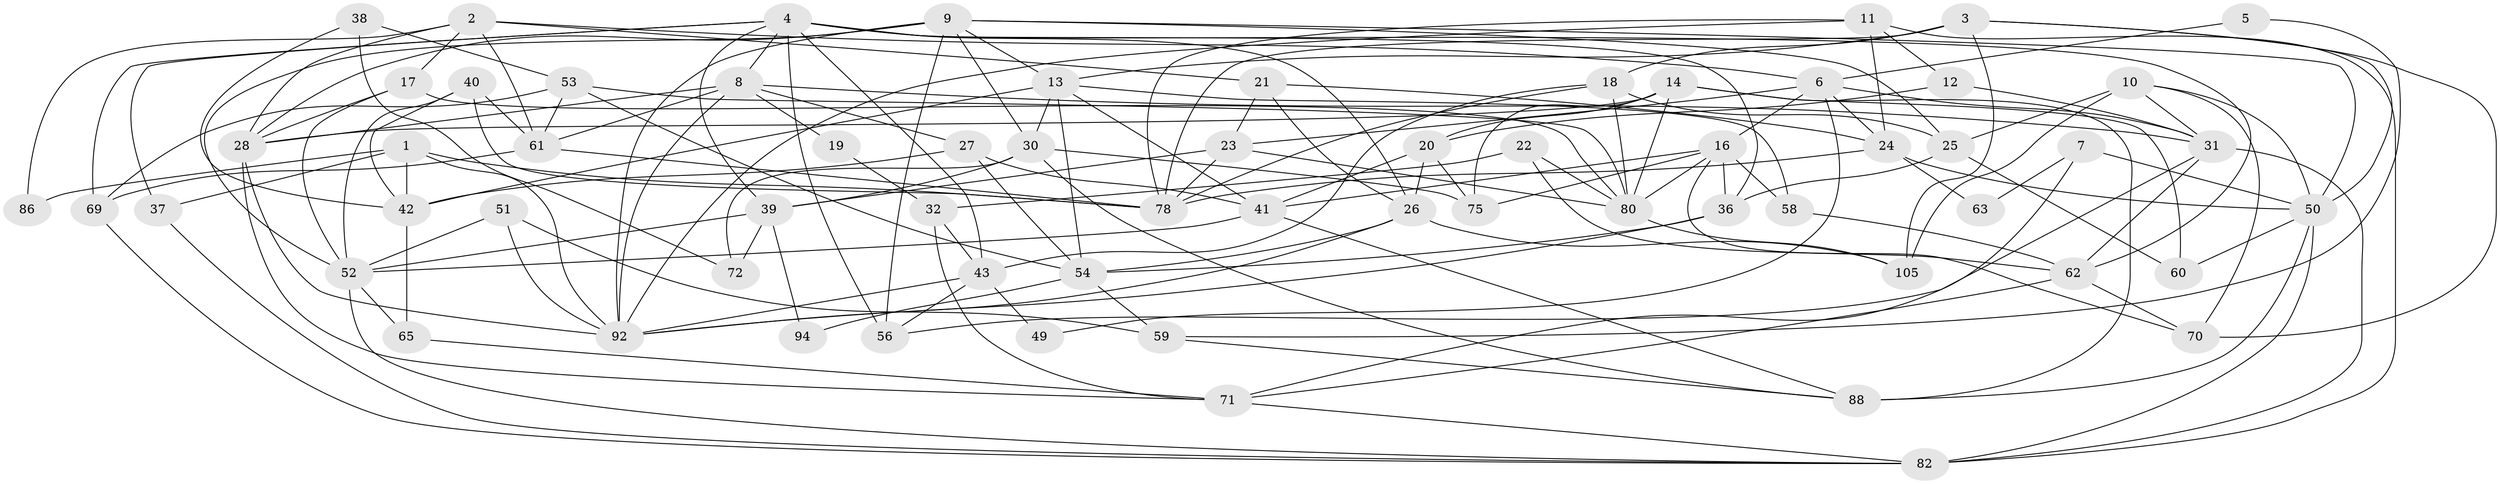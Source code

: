 // Generated by graph-tools (version 1.1) at 2025/24/03/03/25 07:24:04]
// undirected, 65 vertices, 164 edges
graph export_dot {
graph [start="1"]
  node [color=gray90,style=filled];
  1 [super="+46"];
  2 [super="+101"];
  3 [super="+91"];
  4 [super="+15"];
  5;
  6 [super="+87"];
  7;
  8 [super="+35"];
  9 [super="+45"];
  10 [super="+55"];
  11 [super="+34"];
  12;
  13 [super="+66"];
  14 [super="+102"];
  16 [super="+57"];
  17;
  18 [super="+99"];
  19;
  20 [super="+64"];
  21;
  22;
  23 [super="+29"];
  24 [super="+95"];
  25 [super="+33"];
  26 [super="+73"];
  27 [super="+67"];
  28 [super="+44"];
  30 [super="+100"];
  31 [super="+47"];
  32;
  36 [super="+98"];
  37;
  38;
  39 [super="+68"];
  40;
  41 [super="+48"];
  42 [super="+74"];
  43 [super="+90"];
  49;
  50 [super="+79"];
  51;
  52 [super="+93"];
  53 [super="+104"];
  54 [super="+77"];
  56;
  58;
  59;
  60;
  61 [super="+76"];
  62 [super="+85"];
  63;
  65;
  69 [super="+103"];
  70;
  71;
  72 [super="+83"];
  75 [super="+89"];
  78 [super="+81"];
  80 [super="+97"];
  82 [super="+84"];
  86;
  88;
  92 [super="+96"];
  94;
  105;
  1 -- 37;
  1 -- 86;
  1 -- 92;
  1 -- 42;
  1 -- 78;
  2 -- 17;
  2 -- 21;
  2 -- 86;
  2 -- 61;
  2 -- 28;
  2 -- 6;
  3 -- 18;
  3 -- 70;
  3 -- 105;
  3 -- 13;
  3 -- 50;
  3 -- 78;
  4 -- 37;
  4 -- 39;
  4 -- 69;
  4 -- 56;
  4 -- 26;
  4 -- 8;
  4 -- 36;
  4 -- 62;
  4 -- 43;
  5 -- 6;
  5 -- 59;
  6 -- 16;
  6 -- 31;
  6 -- 24;
  6 -- 23;
  6 -- 49;
  7 -- 71;
  7 -- 50;
  7 -- 63;
  8 -- 28;
  8 -- 19;
  8 -- 61;
  8 -- 92;
  8 -- 27;
  8 -- 31;
  9 -- 13;
  9 -- 25;
  9 -- 30;
  9 -- 56;
  9 -- 50;
  9 -- 52;
  9 -- 28;
  9 -- 92;
  10 -- 31;
  10 -- 70;
  10 -- 25;
  10 -- 105 [weight=2];
  10 -- 50;
  11 -- 92;
  11 -- 24;
  11 -- 82;
  11 -- 12;
  11 -- 78;
  12 -- 20;
  12 -- 31;
  13 -- 42;
  13 -- 54;
  13 -- 30 [weight=2];
  13 -- 58;
  13 -- 41;
  14 -- 28;
  14 -- 88;
  14 -- 60;
  14 -- 75;
  14 -- 80;
  14 -- 20;
  16 -- 41;
  16 -- 58;
  16 -- 70;
  16 -- 75;
  16 -- 80 [weight=2];
  16 -- 36;
  17 -- 52;
  17 -- 80;
  17 -- 28;
  18 -- 25;
  18 -- 80;
  18 -- 43;
  18 -- 78;
  19 -- 32;
  20 -- 75;
  20 -- 26;
  20 -- 41;
  21 -- 23;
  21 -- 26;
  21 -- 24;
  22 -- 32;
  22 -- 80;
  22 -- 62 [weight=2];
  23 -- 78;
  23 -- 80;
  23 -- 39;
  24 -- 78;
  24 -- 63;
  24 -- 50;
  25 -- 60;
  25 -- 36;
  26 -- 92;
  26 -- 105;
  26 -- 54;
  27 -- 54;
  27 -- 41;
  27 -- 42;
  28 -- 71;
  28 -- 92;
  30 -- 72;
  30 -- 75;
  30 -- 39;
  30 -- 88;
  31 -- 56;
  31 -- 82;
  31 -- 62;
  32 -- 43;
  32 -- 71;
  36 -- 92;
  36 -- 54;
  37 -- 82;
  38 -- 72;
  38 -- 53;
  38 -- 42;
  39 -- 94;
  39 -- 52;
  39 -- 72;
  40 -- 52;
  40 -- 78;
  40 -- 61;
  40 -- 42;
  41 -- 52;
  41 -- 88;
  42 -- 65;
  43 -- 56;
  43 -- 49;
  43 -- 92;
  50 -- 82 [weight=2];
  50 -- 88;
  50 -- 60;
  51 -- 92;
  51 -- 59;
  51 -- 52;
  52 -- 65;
  52 -- 82;
  53 -- 80;
  53 -- 54;
  53 -- 61;
  53 -- 69;
  54 -- 59;
  54 -- 94;
  58 -- 62;
  59 -- 88;
  61 -- 69;
  61 -- 78;
  62 -- 71;
  62 -- 70;
  65 -- 71;
  69 -- 82;
  71 -- 82;
  80 -- 105;
}
